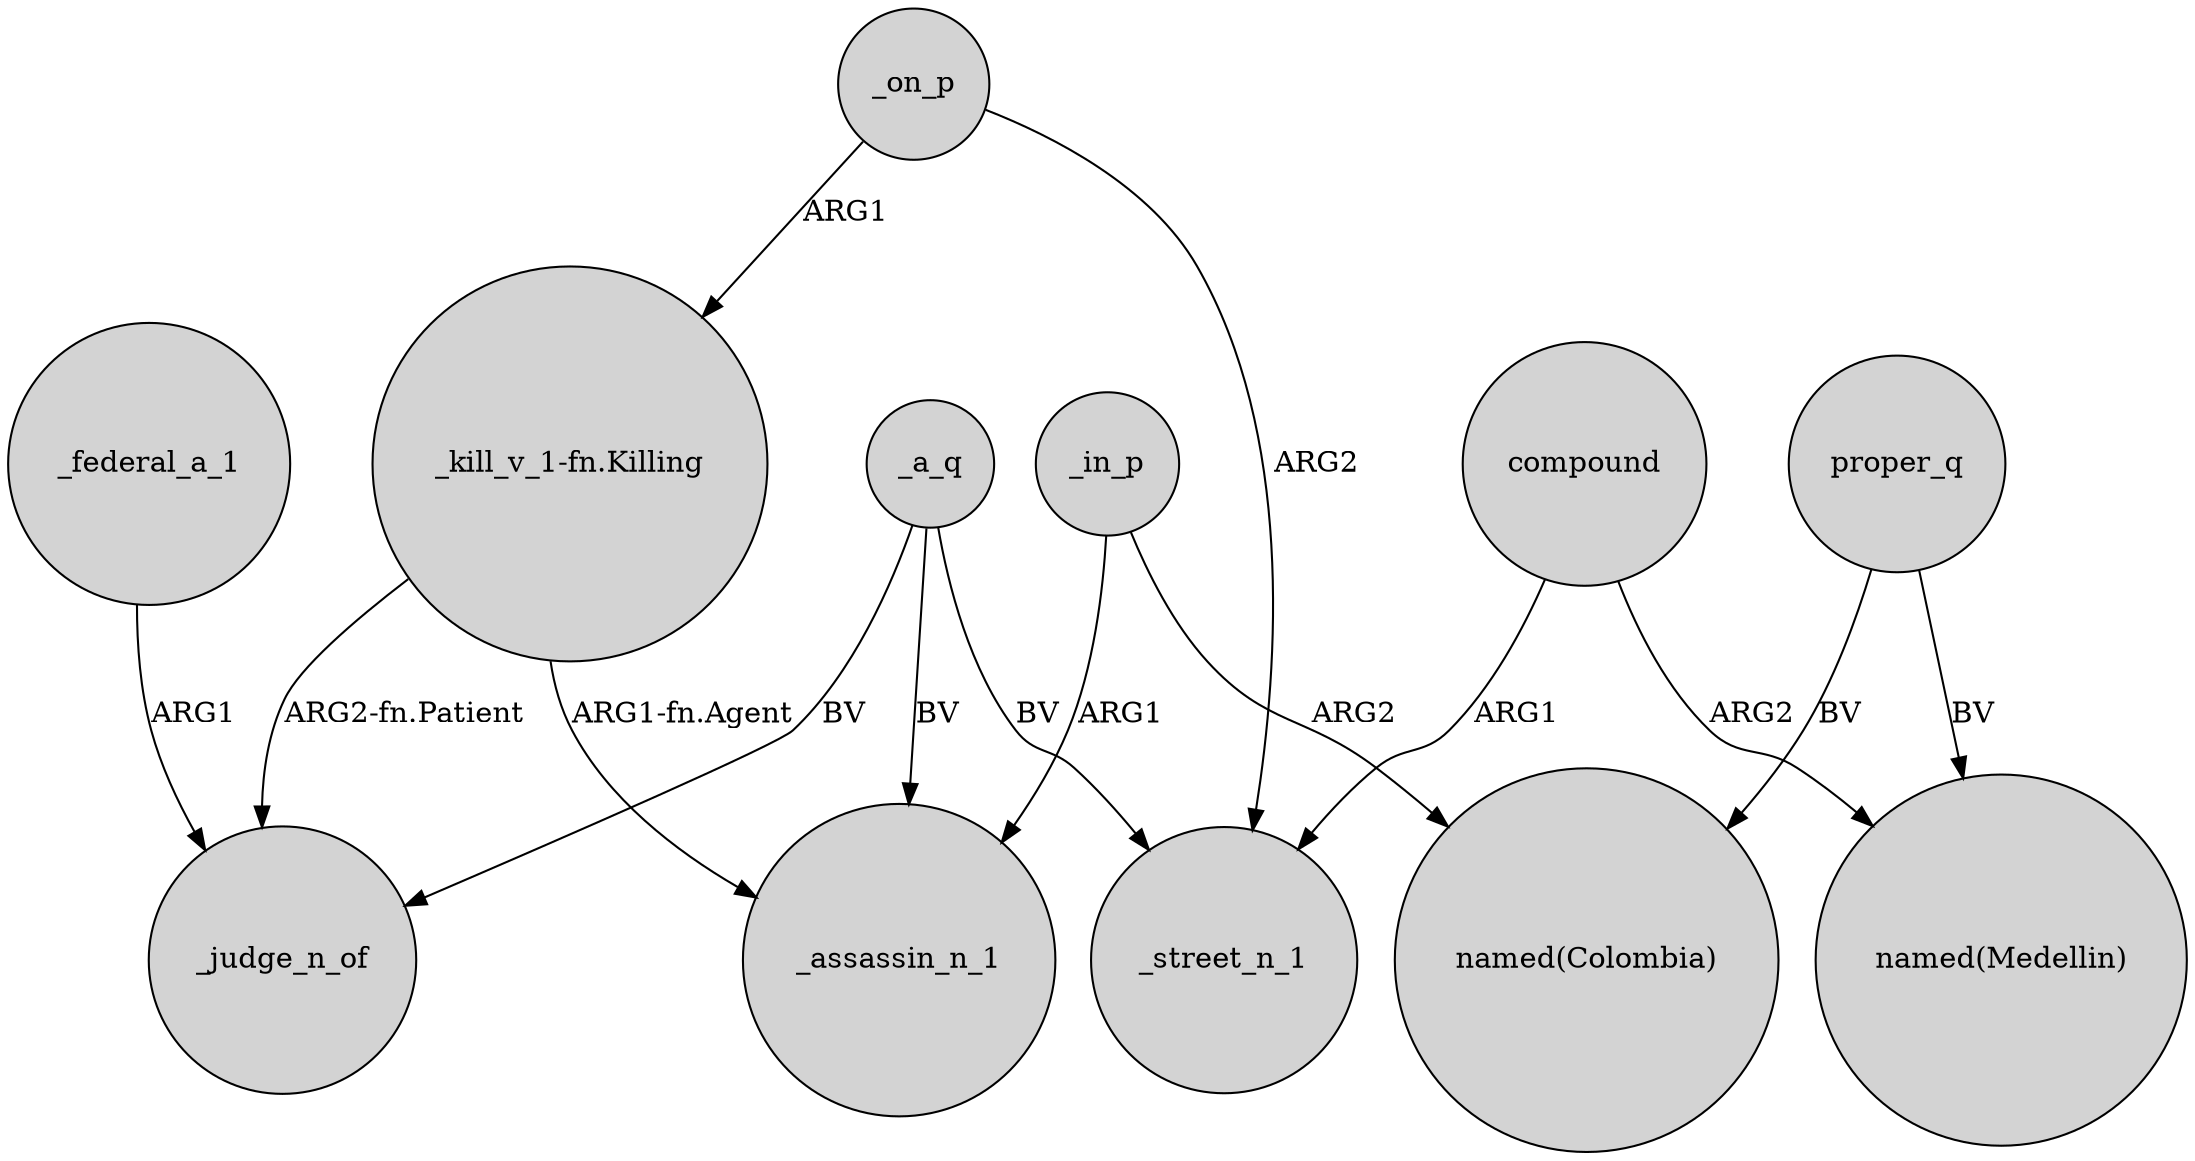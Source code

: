 digraph {
	node [shape=circle style=filled]
	_federal_a_1 -> _judge_n_of [label=ARG1]
	"_kill_v_1-fn.Killing" -> _judge_n_of [label="ARG2-fn.Patient"]
	_on_p -> "_kill_v_1-fn.Killing" [label=ARG1]
	_a_q -> _street_n_1 [label=BV]
	_a_q -> _assassin_n_1 [label=BV]
	compound -> "named(Medellin)" [label=ARG2]
	"_kill_v_1-fn.Killing" -> _assassin_n_1 [label="ARG1-fn.Agent"]
	compound -> _street_n_1 [label=ARG1]
	_on_p -> _street_n_1 [label=ARG2]
	proper_q -> "named(Colombia)" [label=BV]
	_in_p -> _assassin_n_1 [label=ARG1]
	_a_q -> _judge_n_of [label=BV]
	_in_p -> "named(Colombia)" [label=ARG2]
	proper_q -> "named(Medellin)" [label=BV]
}
